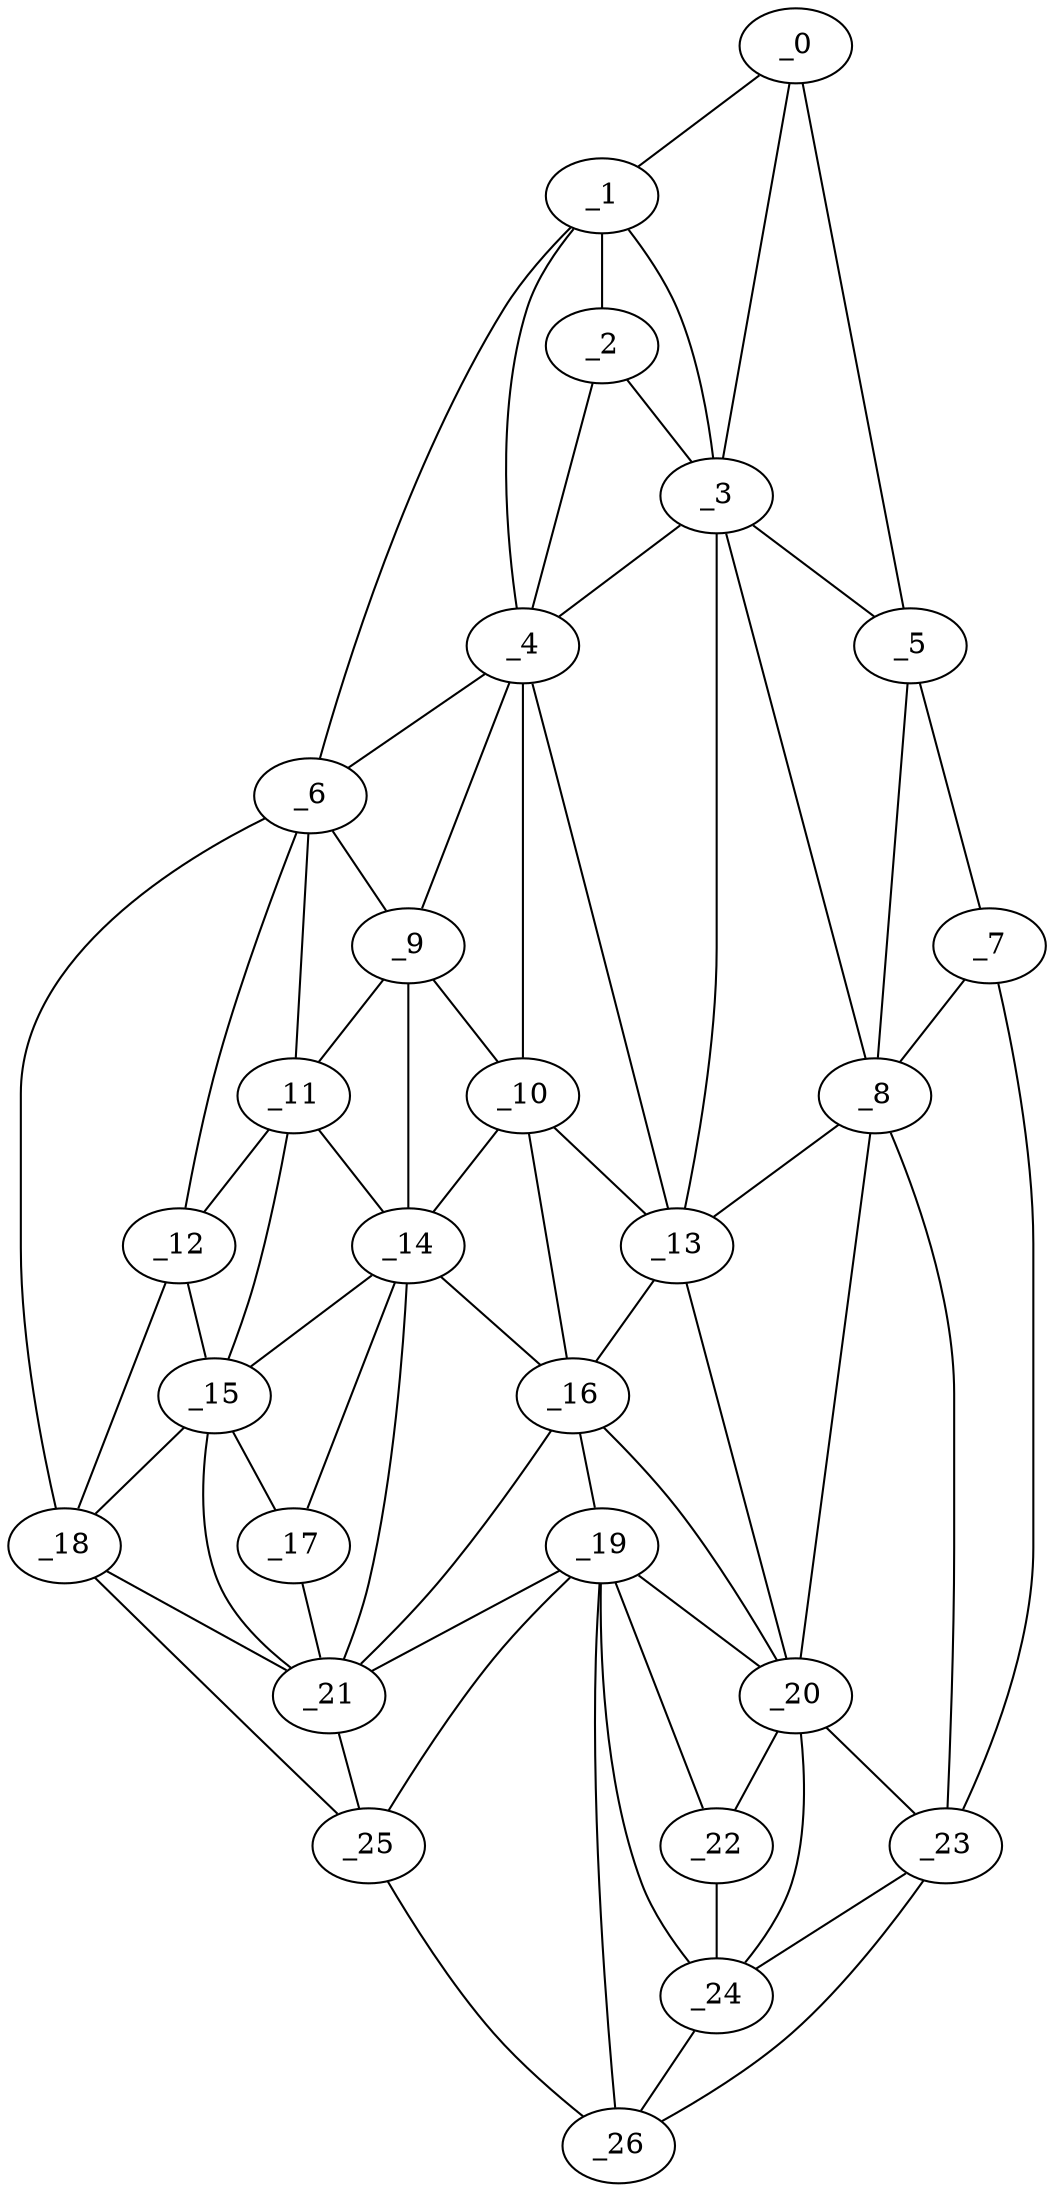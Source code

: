 graph "obj58__275.gxl" {
	_0	 [x=28,
		y=14];
	_1	 [x=31,
		y=47];
	_0 -- _1	 [valence=1];
	_3	 [x=37,
		y=30];
	_0 -- _3	 [valence=1];
	_5	 [x=46,
		y=7];
	_0 -- _5	 [valence=1];
	_2	 [x=35,
		y=45];
	_1 -- _2	 [valence=2];
	_1 -- _3	 [valence=2];
	_4	 [x=45,
		y=50];
	_1 -- _4	 [valence=2];
	_6	 [x=51,
		y=96];
	_1 -- _6	 [valence=1];
	_2 -- _3	 [valence=1];
	_2 -- _4	 [valence=2];
	_3 -- _4	 [valence=2];
	_3 -- _5	 [valence=2];
	_8	 [x=60,
		y=16];
	_3 -- _8	 [valence=1];
	_13	 [x=71,
		y=41];
	_3 -- _13	 [valence=2];
	_4 -- _6	 [valence=2];
	_9	 [x=66,
		y=73];
	_4 -- _9	 [valence=1];
	_10	 [x=68,
		y=51];
	_4 -- _10	 [valence=1];
	_4 -- _13	 [valence=1];
	_7	 [x=58,
		y=7];
	_5 -- _7	 [valence=1];
	_5 -- _8	 [valence=2];
	_6 -- _9	 [valence=2];
	_11	 [x=68,
		y=83];
	_6 -- _11	 [valence=1];
	_12	 [x=69,
		y=91];
	_6 -- _12	 [valence=2];
	_18	 [x=91,
		y=105];
	_6 -- _18	 [valence=1];
	_7 -- _8	 [valence=2];
	_23	 [x=104,
		y=16];
	_7 -- _23	 [valence=1];
	_8 -- _13	 [valence=2];
	_20	 [x=97,
		y=29];
	_8 -- _20	 [valence=2];
	_8 -- _23	 [valence=1];
	_9 -- _10	 [valence=1];
	_9 -- _11	 [valence=1];
	_14	 [x=78,
		y=73];
	_9 -- _14	 [valence=2];
	_10 -- _13	 [valence=2];
	_10 -- _14	 [valence=2];
	_16	 [x=84,
		y=50];
	_10 -- _16	 [valence=1];
	_11 -- _12	 [valence=2];
	_11 -- _14	 [valence=1];
	_15	 [x=83,
		y=89];
	_11 -- _15	 [valence=2];
	_12 -- _15	 [valence=1];
	_12 -- _18	 [valence=1];
	_13 -- _16	 [valence=2];
	_13 -- _20	 [valence=1];
	_14 -- _15	 [valence=2];
	_14 -- _16	 [valence=2];
	_17	 [x=86,
		y=79];
	_14 -- _17	 [valence=2];
	_21	 [x=97,
		y=73];
	_14 -- _21	 [valence=2];
	_15 -- _17	 [valence=1];
	_15 -- _18	 [valence=2];
	_15 -- _21	 [valence=2];
	_19	 [x=96,
		y=46];
	_16 -- _19	 [valence=2];
	_16 -- _20	 [valence=2];
	_16 -- _21	 [valence=1];
	_17 -- _21	 [valence=2];
	_18 -- _21	 [valence=2];
	_25	 [x=114,
		y=65];
	_18 -- _25	 [valence=1];
	_19 -- _20	 [valence=1];
	_19 -- _21	 [valence=2];
	_22	 [x=101,
		y=39];
	_19 -- _22	 [valence=2];
	_24	 [x=104,
		y=41];
	_19 -- _24	 [valence=2];
	_19 -- _25	 [valence=2];
	_26	 [x=116,
		y=53];
	_19 -- _26	 [valence=2];
	_20 -- _22	 [valence=1];
	_20 -- _23	 [valence=2];
	_20 -- _24	 [valence=2];
	_21 -- _25	 [valence=2];
	_22 -- _24	 [valence=2];
	_23 -- _24	 [valence=2];
	_23 -- _26	 [valence=1];
	_24 -- _26	 [valence=1];
	_25 -- _26	 [valence=1];
}
